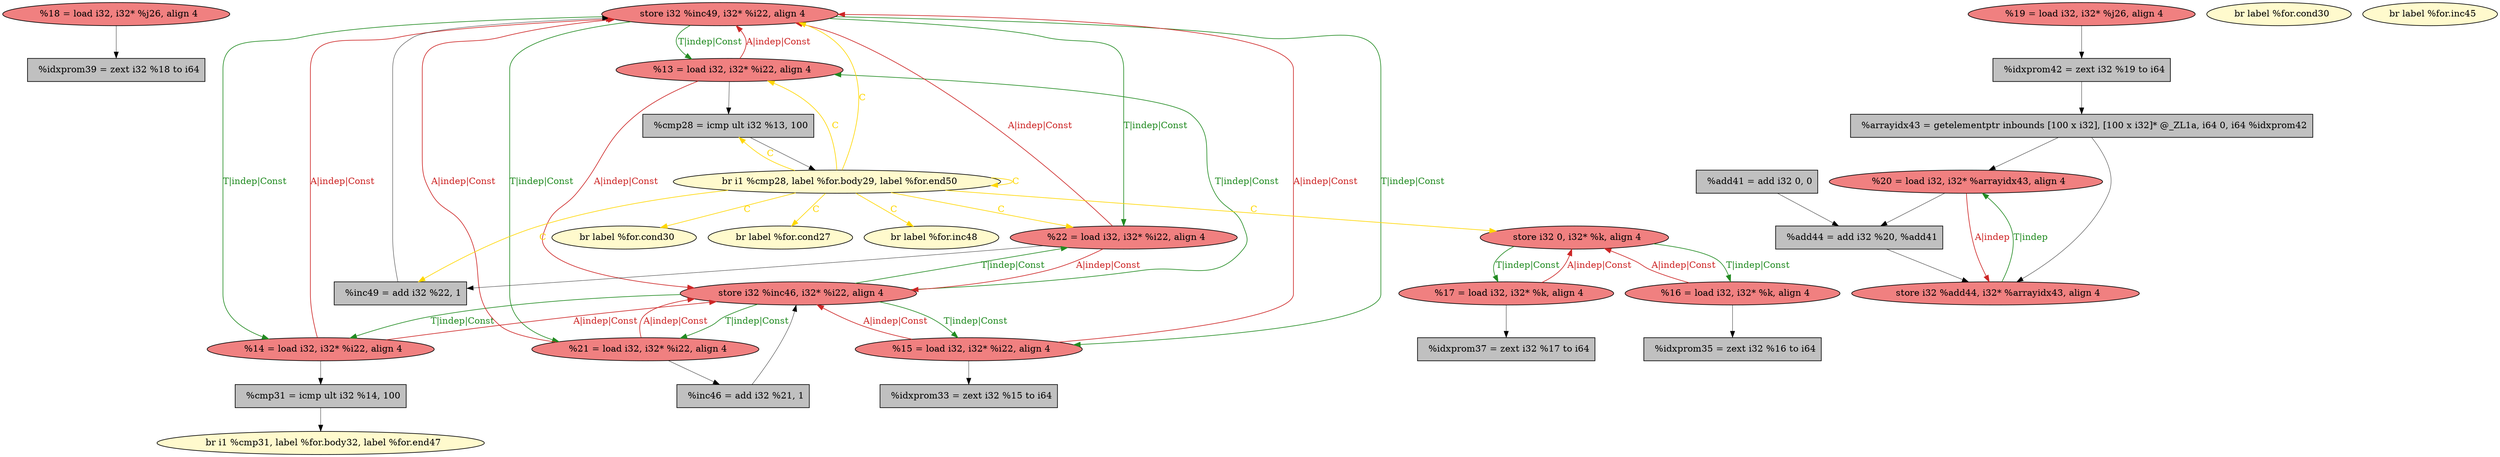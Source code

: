 
digraph G {


node630 [fillcolor=grey,label="  %idxprom39 = zext i32 %18 to i64",shape=rectangle,style=filled ]
node627 [fillcolor=lightcoral,label="  store i32 %inc49, i32* %i22, align 4",shape=ellipse,style=filled ]
node628 [fillcolor=lightcoral,label="  store i32 %inc46, i32* %i22, align 4",shape=ellipse,style=filled ]
node626 [fillcolor=lemonchiffon,label="  br label %for.cond30",shape=ellipse,style=filled ]
node625 [fillcolor=grey,label="  %idxprom35 = zext i32 %16 to i64",shape=rectangle,style=filled ]
node621 [fillcolor=grey,label="  %idxprom42 = zext i32 %19 to i64",shape=rectangle,style=filled ]
node618 [fillcolor=lightcoral,label="  %13 = load i32, i32* %i22, align 4",shape=ellipse,style=filled ]
node617 [fillcolor=lightcoral,label="  %14 = load i32, i32* %i22, align 4",shape=ellipse,style=filled ]
node619 [fillcolor=lightcoral,label="  %15 = load i32, i32* %i22, align 4",shape=ellipse,style=filled ]
node616 [fillcolor=grey,label="  %add41 = add i32 0, 0",shape=rectangle,style=filled ]
node603 [fillcolor=grey,label="  %add44 = add i32 %20, %add41",shape=rectangle,style=filled ]
node604 [fillcolor=grey,label="  %inc46 = add i32 %21, 1",shape=rectangle,style=filled ]
node601 [fillcolor=lightcoral,label="  %16 = load i32, i32* %k, align 4",shape=ellipse,style=filled ]
node615 [fillcolor=grey,label="  %idxprom37 = zext i32 %17 to i64",shape=rectangle,style=filled ]
node610 [fillcolor=lemonchiffon,label="  br i1 %cmp31, label %for.body32, label %for.end47",shape=ellipse,style=filled ]
node600 [fillcolor=lemonchiffon,label="  br label %for.cond30",shape=ellipse,style=filled ]
node614 [fillcolor=lightcoral,label="  store i32 0, i32* %k, align 4",shape=ellipse,style=filled ]
node602 [fillcolor=grey,label="  %inc49 = add i32 %22, 1",shape=rectangle,style=filled ]
node599 [fillcolor=lemonchiffon,label="  br label %for.cond27",shape=ellipse,style=filled ]
node608 [fillcolor=lightcoral,label="  %20 = load i32, i32* %arrayidx43, align 4",shape=ellipse,style=filled ]
node624 [fillcolor=lightcoral,label="  %21 = load i32, i32* %i22, align 4",shape=ellipse,style=filled ]
node598 [fillcolor=grey,label="  %idxprom33 = zext i32 %15 to i64",shape=rectangle,style=filled ]
node605 [fillcolor=lightcoral,label="  %22 = load i32, i32* %i22, align 4",shape=ellipse,style=filled ]
node607 [fillcolor=lemonchiffon,label="  br label %for.inc48",shape=ellipse,style=filled ]
node611 [fillcolor=grey,label="  %cmp31 = icmp ult i32 %14, 100",shape=rectangle,style=filled ]
node606 [fillcolor=lightcoral,label="  %18 = load i32, i32* %j26, align 4",shape=ellipse,style=filled ]
node629 [fillcolor=lightcoral,label="  store i32 %add44, i32* %arrayidx43, align 4",shape=ellipse,style=filled ]
node622 [fillcolor=lightcoral,label="  %19 = load i32, i32* %j26, align 4",shape=ellipse,style=filled ]
node609 [fillcolor=lemonchiffon,label="  br label %for.inc45",shape=ellipse,style=filled ]
node612 [fillcolor=grey,label="  %cmp28 = icmp ult i32 %13, 100",shape=rectangle,style=filled ]
node623 [fillcolor=grey,label="  %arrayidx43 = getelementptr inbounds [100 x i32], [100 x i32]* @_ZL1a, i64 0, i64 %idxprom42",shape=rectangle,style=filled ]
node620 [fillcolor=lightcoral,label="  %17 = load i32, i32* %k, align 4",shape=ellipse,style=filled ]
node613 [fillcolor=lemonchiffon,label="  br i1 %cmp28, label %for.body29, label %for.end50",shape=ellipse,style=filled ]

node608->node629 [style=solid,color=firebrick3,label="A|indep",penwidth=1.0,fontcolor=firebrick3 ]
node628->node624 [style=solid,color=forestgreen,label="T|indep|Const",penwidth=1.0,fontcolor=forestgreen ]
node628->node605 [style=solid,color=forestgreen,label="T|indep|Const",penwidth=1.0,fontcolor=forestgreen ]
node623->node629 [style=solid,color=black,label="",penwidth=0.5,fontcolor=black ]
node613->node599 [style=solid,color=gold,label="C",penwidth=1.0,fontcolor=gold ]
node619->node627 [style=solid,color=firebrick3,label="A|indep|Const",penwidth=1.0,fontcolor=firebrick3 ]
node606->node630 [style=solid,color=black,label="",penwidth=0.5,fontcolor=black ]
node618->node627 [style=solid,color=firebrick3,label="A|indep|Const",penwidth=1.0,fontcolor=firebrick3 ]
node627->node619 [style=solid,color=forestgreen,label="T|indep|Const",penwidth=1.0,fontcolor=forestgreen ]
node627->node618 [style=solid,color=forestgreen,label="T|indep|Const",penwidth=1.0,fontcolor=forestgreen ]
node617->node628 [style=solid,color=firebrick3,label="A|indep|Const",penwidth=1.0,fontcolor=firebrick3 ]
node602->node627 [style=solid,color=black,label="",penwidth=0.5,fontcolor=black ]
node608->node603 [style=solid,color=black,label="",penwidth=0.5,fontcolor=black ]
node614->node601 [style=solid,color=forestgreen,label="T|indep|Const",penwidth=1.0,fontcolor=forestgreen ]
node618->node612 [style=solid,color=black,label="",penwidth=0.5,fontcolor=black ]
node618->node628 [style=solid,color=firebrick3,label="A|indep|Const",penwidth=1.0,fontcolor=firebrick3 ]
node627->node605 [style=solid,color=forestgreen,label="T|indep|Const",penwidth=1.0,fontcolor=forestgreen ]
node605->node627 [style=solid,color=firebrick3,label="A|indep|Const",penwidth=1.0,fontcolor=firebrick3 ]
node619->node628 [style=solid,color=firebrick3,label="A|indep|Const",penwidth=1.0,fontcolor=firebrick3 ]
node614->node620 [style=solid,color=forestgreen,label="T|indep|Const",penwidth=1.0,fontcolor=forestgreen ]
node613->node626 [style=solid,color=gold,label="C",penwidth=1.0,fontcolor=gold ]
node604->node628 [style=solid,color=black,label="",penwidth=0.5,fontcolor=black ]
node601->node614 [style=solid,color=firebrick3,label="A|indep|Const",penwidth=1.0,fontcolor=firebrick3 ]
node603->node629 [style=solid,color=black,label="",penwidth=0.5,fontcolor=black ]
node624->node628 [style=solid,color=firebrick3,label="A|indep|Const",penwidth=1.0,fontcolor=firebrick3 ]
node613->node602 [style=solid,color=gold,label="C",penwidth=1.0,fontcolor=gold ]
node613->node605 [style=solid,color=gold,label="C",penwidth=1.0,fontcolor=gold ]
node629->node608 [style=solid,color=forestgreen,label="T|indep",penwidth=1.0,fontcolor=forestgreen ]
node612->node613 [style=solid,color=black,label="",penwidth=0.5,fontcolor=black ]
node605->node628 [style=solid,color=firebrick3,label="A|indep|Const",penwidth=1.0,fontcolor=firebrick3 ]
node613->node618 [style=solid,color=gold,label="C",penwidth=1.0,fontcolor=gold ]
node620->node615 [style=solid,color=black,label="",penwidth=0.5,fontcolor=black ]
node628->node618 [style=solid,color=forestgreen,label="T|indep|Const",penwidth=1.0,fontcolor=forestgreen ]
node627->node617 [style=solid,color=forestgreen,label="T|indep|Const",penwidth=1.0,fontcolor=forestgreen ]
node613->node613 [style=solid,color=gold,label="C",penwidth=1.0,fontcolor=gold ]
node613->node607 [style=solid,color=gold,label="C",penwidth=1.0,fontcolor=gold ]
node624->node627 [style=solid,color=firebrick3,label="A|indep|Const",penwidth=1.0,fontcolor=firebrick3 ]
node617->node611 [style=solid,color=black,label="",penwidth=0.5,fontcolor=black ]
node621->node623 [style=solid,color=black,label="",penwidth=0.5,fontcolor=black ]
node619->node598 [style=solid,color=black,label="",penwidth=0.5,fontcolor=black ]
node624->node604 [style=solid,color=black,label="",penwidth=0.5,fontcolor=black ]
node628->node619 [style=solid,color=forestgreen,label="T|indep|Const",penwidth=1.0,fontcolor=forestgreen ]
node622->node621 [style=solid,color=black,label="",penwidth=0.5,fontcolor=black ]
node613->node627 [style=solid,color=gold,label="C",penwidth=1.0,fontcolor=gold ]
node605->node602 [style=solid,color=black,label="",penwidth=0.5,fontcolor=black ]
node616->node603 [style=solid,color=black,label="",penwidth=0.5,fontcolor=black ]
node617->node627 [style=solid,color=firebrick3,label="A|indep|Const",penwidth=1.0,fontcolor=firebrick3 ]
node613->node614 [style=solid,color=gold,label="C",penwidth=1.0,fontcolor=gold ]
node601->node625 [style=solid,color=black,label="",penwidth=0.5,fontcolor=black ]
node623->node608 [style=solid,color=black,label="",penwidth=0.5,fontcolor=black ]
node627->node624 [style=solid,color=forestgreen,label="T|indep|Const",penwidth=1.0,fontcolor=forestgreen ]
node611->node610 [style=solid,color=black,label="",penwidth=0.5,fontcolor=black ]
node628->node617 [style=solid,color=forestgreen,label="T|indep|Const",penwidth=1.0,fontcolor=forestgreen ]
node613->node612 [style=solid,color=gold,label="C",penwidth=1.0,fontcolor=gold ]
node620->node614 [style=solid,color=firebrick3,label="A|indep|Const",penwidth=1.0,fontcolor=firebrick3 ]


}
